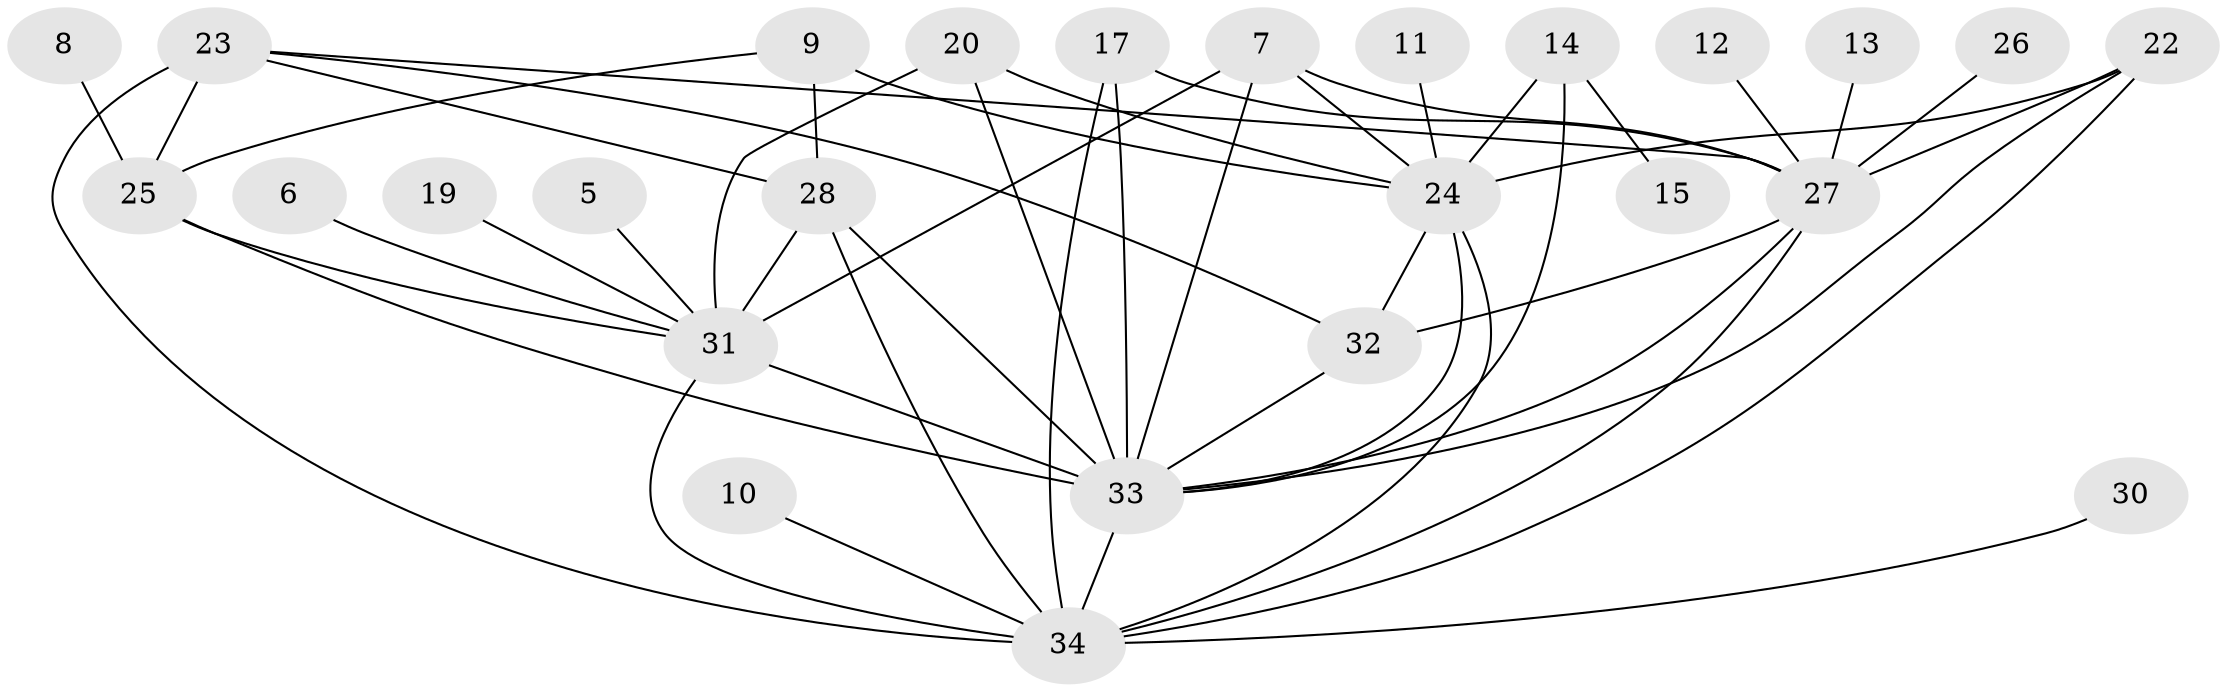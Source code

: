 // original degree distribution, {2: 0.2018348623853211, 3: 0.1743119266055046, 4: 0.1743119266055046, 1: 0.21100917431192662, 0: 0.07339449541284404, 5: 0.09174311926605505, 6: 0.07339449541284404}
// Generated by graph-tools (version 1.1) at 2025/35/03/04/25 23:35:58]
// undirected, 26 vertices, 50 edges
graph export_dot {
  node [color=gray90,style=filled];
  5;
  6;
  7;
  8;
  9;
  10;
  11;
  12;
  13;
  14;
  15;
  17;
  19;
  20;
  22;
  23;
  24;
  25;
  26;
  27;
  28;
  30;
  31;
  32;
  33;
  34;
  5 -- 31 [weight=2.0];
  6 -- 31 [weight=1.0];
  7 -- 24 [weight=1.0];
  7 -- 27 [weight=1.0];
  7 -- 31 [weight=1.0];
  7 -- 33 [weight=1.0];
  8 -- 25 [weight=1.0];
  9 -- 24 [weight=1.0];
  9 -- 25 [weight=1.0];
  9 -- 28 [weight=1.0];
  10 -- 34 [weight=1.0];
  11 -- 24 [weight=1.0];
  12 -- 27 [weight=1.0];
  13 -- 27 [weight=1.0];
  14 -- 15 [weight=1.0];
  14 -- 24 [weight=1.0];
  14 -- 33 [weight=1.0];
  17 -- 27 [weight=1.0];
  17 -- 33 [weight=2.0];
  17 -- 34 [weight=1.0];
  19 -- 31 [weight=1.0];
  20 -- 24 [weight=1.0];
  20 -- 31 [weight=1.0];
  20 -- 33 [weight=1.0];
  22 -- 24 [weight=1.0];
  22 -- 27 [weight=2.0];
  22 -- 33 [weight=1.0];
  22 -- 34 [weight=1.0];
  23 -- 25 [weight=2.0];
  23 -- 27 [weight=1.0];
  23 -- 28 [weight=1.0];
  23 -- 32 [weight=1.0];
  23 -- 34 [weight=2.0];
  24 -- 32 [weight=1.0];
  24 -- 33 [weight=2.0];
  24 -- 34 [weight=2.0];
  25 -- 31 [weight=1.0];
  25 -- 33 [weight=1.0];
  26 -- 27 [weight=1.0];
  27 -- 32 [weight=1.0];
  27 -- 33 [weight=2.0];
  27 -- 34 [weight=2.0];
  28 -- 31 [weight=3.0];
  28 -- 33 [weight=3.0];
  28 -- 34 [weight=2.0];
  30 -- 34 [weight=1.0];
  31 -- 33 [weight=4.0];
  31 -- 34 [weight=2.0];
  32 -- 33 [weight=1.0];
  33 -- 34 [weight=2.0];
}
